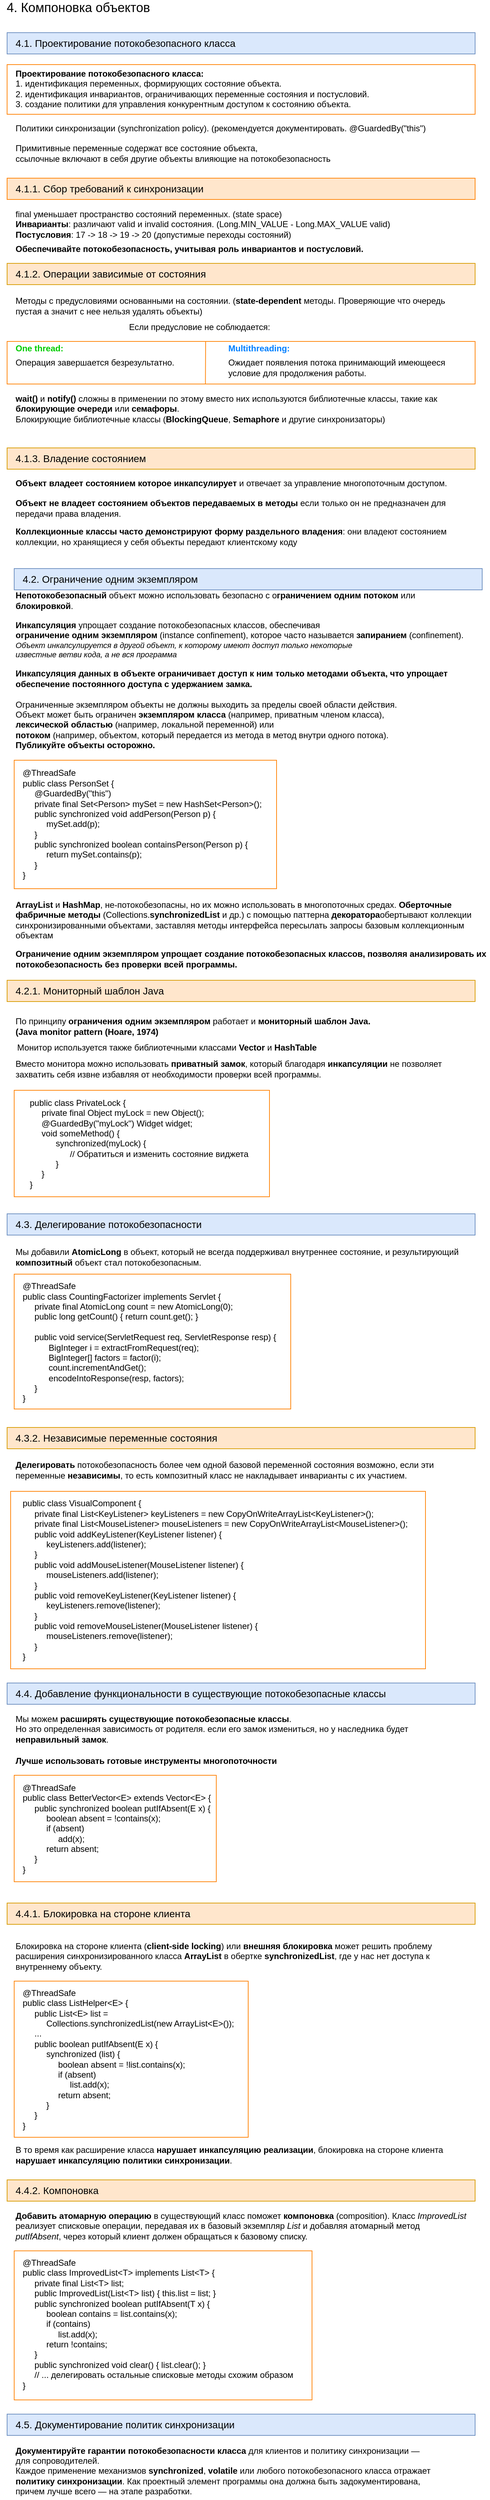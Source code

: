 <mxfile version="14.1.8" type="github">
  <diagram id="dARw1I-tyCDDxnHPdXPz" name="Page-1">
    <mxGraphModel dx="1185" dy="659" grid="1" gridSize="10" guides="1" tooltips="1" connect="1" arrows="1" fold="1" page="1" pageScale="1" pageWidth="827" pageHeight="1169" math="0" shadow="0">
      <root>
        <mxCell id="0" />
        <mxCell id="1" parent="0" />
        <mxCell id="QMmgmNxQZZJa730i63d_-83" value="" style="rounded=0;whiteSpace=wrap;html=1;strokeColor=#FF8000;align=left;" vertex="1" parent="1">
          <mxGeometry x="40" y="3200" width="420" height="210" as="geometry" />
        </mxCell>
        <mxCell id="QMmgmNxQZZJa730i63d_-80" value="" style="rounded=0;whiteSpace=wrap;html=1;strokeColor=#FF8000;align=left;" vertex="1" parent="1">
          <mxGeometry x="40" y="2820" width="330" height="220" as="geometry" />
        </mxCell>
        <mxCell id="QMmgmNxQZZJa730i63d_-78" value="" style="rounded=0;whiteSpace=wrap;html=1;strokeColor=#FF8000;align=left;" vertex="1" parent="1">
          <mxGeometry x="40" y="2530" width="285" height="150" as="geometry" />
        </mxCell>
        <mxCell id="QMmgmNxQZZJa730i63d_-65" value="" style="rounded=0;whiteSpace=wrap;html=1;strokeColor=#FF8000;align=left;" vertex="1" parent="1">
          <mxGeometry x="35" y="2130" width="585" height="250" as="geometry" />
        </mxCell>
        <mxCell id="QMmgmNxQZZJa730i63d_-57" value="" style="rounded=0;whiteSpace=wrap;html=1;strokeColor=#FF8000;align=left;" vertex="1" parent="1">
          <mxGeometry x="40" y="1824" width="390" height="190" as="geometry" />
        </mxCell>
        <mxCell id="QMmgmNxQZZJa730i63d_-49" value="" style="rounded=0;whiteSpace=wrap;html=1;strokeColor=#FF8000;align=left;" vertex="1" parent="1">
          <mxGeometry x="40" y="1565" width="360" height="150" as="geometry" />
        </mxCell>
        <mxCell id="QMmgmNxQZZJa730i63d_-43" value="" style="rounded=0;whiteSpace=wrap;html=1;align=left;fillColor=#ffe6cc;strokeColor=#d79b00;" vertex="1" parent="1">
          <mxGeometry x="30" y="660" width="660" height="30" as="geometry" />
        </mxCell>
        <mxCell id="QMmgmNxQZZJa730i63d_-40" value="" style="rounded=0;whiteSpace=wrap;html=1;strokeColor=#FF8000;align=left;" vertex="1" parent="1">
          <mxGeometry x="40" y="1100" width="370" height="181" as="geometry" />
        </mxCell>
        <mxCell id="QMmgmNxQZZJa730i63d_-33" value="" style="rounded=0;whiteSpace=wrap;html=1;strokeColor=#FF8000;align=left;" vertex="1" parent="1">
          <mxGeometry x="30" y="120" width="660" height="70" as="geometry" />
        </mxCell>
        <mxCell id="QMmgmNxQZZJa730i63d_-26" value="" style="rounded=0;whiteSpace=wrap;html=1;strokeColor=#FF8000;align=left;" vertex="1" parent="1">
          <mxGeometry x="30" y="510" width="660" height="60" as="geometry" />
        </mxCell>
        <mxCell id="QMmgmNxQZZJa730i63d_-16" value="" style="rounded=0;whiteSpace=wrap;html=1;align=left;fillColor=#ffe6cc;strokeColor=#FF8000;" vertex="1" parent="1">
          <mxGeometry x="30" y="280" width="660" height="30" as="geometry" />
        </mxCell>
        <mxCell id="QMmgmNxQZZJa730i63d_-12" value="" style="rounded=0;whiteSpace=wrap;html=1;align=left;fillColor=#ffe6cc;strokeColor=#d79b00;" vertex="1" parent="1">
          <mxGeometry x="30" y="400" width="660" height="30" as="geometry" />
        </mxCell>
        <mxCell id="QMmgmNxQZZJa730i63d_-1" value="&lt;font style=&quot;font-size: 18px&quot;&gt;4. Компоновка объектов&lt;/font&gt;" style="text;html=1;align=center;verticalAlign=middle;resizable=0;points=[];autosize=1;" vertex="1" parent="1">
          <mxGeometry x="20" y="30" width="220" height="20" as="geometry" />
        </mxCell>
        <mxCell id="QMmgmNxQZZJa730i63d_-3" value="&lt;div align=&quot;left&quot;&gt;&lt;b&gt;Проектирование потокобезопасного класса:&lt;/b&gt; &lt;br&gt;&lt;/div&gt;&lt;div align=&quot;left&quot;&gt;1. идентификация переменных, формирующих состояние объекта.&lt;br&gt;&lt;/div&gt;&lt;div align=&quot;left&quot;&gt;&lt;font color=&quot;#FF8000&quot;&gt;&lt;font color=&quot;#000000&quot;&gt;2. идентификация инвариантов, ограничивающих переменные состояния и постусловий.&amp;nbsp;&lt;/font&gt; &lt;/font&gt;&lt;br&gt;&lt;/div&gt;&lt;div align=&quot;left&quot;&gt;3. создание политики для управления конкурентным доступом к состоянию объекта.&lt;br&gt;&lt;/div&gt;" style="text;html=1;align=left;verticalAlign=middle;resizable=0;points=[];autosize=1;" vertex="1" parent="1">
          <mxGeometry x="40" y="124" width="520" height="60" as="geometry" />
        </mxCell>
        <mxCell id="QMmgmNxQZZJa730i63d_-4" value="Политики синхронизации (synchronization policy). (рекомендуется документировать. @GuardedBy(&quot;this&quot;)" style="text;html=1;align=left;verticalAlign=middle;resizable=0;points=[];autosize=1;" vertex="1" parent="1">
          <mxGeometry x="40" y="200" width="600" height="20" as="geometry" />
        </mxCell>
        <mxCell id="QMmgmNxQZZJa730i63d_-5" value="&lt;div&gt;Примитивные переменные содержат все состояние объекта, &lt;br&gt;&lt;/div&gt;&lt;div&gt;ссылочные включают в себя другие объекты влияющие на потокобезопасность&lt;/div&gt;" style="text;html=1;align=left;verticalAlign=middle;resizable=0;points=[];autosize=1;" vertex="1" parent="1">
          <mxGeometry x="40" y="230" width="470" height="30" as="geometry" />
        </mxCell>
        <mxCell id="QMmgmNxQZZJa730i63d_-6" value="&lt;div&gt;final уменьшает пространство состояний переменных. (state space) &lt;br&gt;&lt;/div&gt;&lt;div&gt;&lt;b&gt;Инварианты&lt;/b&gt;: различают valid и invalid состояния. (Long.MIN_VALUE - Long.MAX_VALUE valid)&lt;/div&gt;&lt;div&gt;&lt;b&gt;Постусловия&lt;/b&gt;: 17 -&amp;gt; 18 -&amp;gt; 19 -&amp;gt; 20 (допустимые переходы состояний)&lt;/div&gt;" style="text;html=1;align=left;verticalAlign=middle;resizable=0;points=[];autosize=1;" vertex="1" parent="1">
          <mxGeometry x="40" y="320" width="540" height="50" as="geometry" />
        </mxCell>
        <mxCell id="QMmgmNxQZZJa730i63d_-7" value="&lt;div align=&quot;left&quot;&gt;&lt;b&gt;Обеспечивайте потокобезопасность, учитывая роль инвариантов и постусловий.&lt;/b&gt;&lt;/div&gt;" style="text;html=1;align=left;verticalAlign=middle;resizable=0;points=[];autosize=1;" vertex="1" parent="1">
          <mxGeometry x="40" y="370" width="490" height="20" as="geometry" />
        </mxCell>
        <mxCell id="QMmgmNxQZZJa730i63d_-8" value="" style="rounded=0;whiteSpace=wrap;html=1;align=left;fillColor=#dae8fc;strokeColor=#6c8ebf;" vertex="1" parent="1">
          <mxGeometry x="30" y="75" width="660" height="30" as="geometry" />
        </mxCell>
        <mxCell id="QMmgmNxQZZJa730i63d_-10" value="&lt;font style=&quot;font-size: 14px&quot;&gt;4.1. Проектирование потокобезопасного класса&lt;br&gt;&lt;/font&gt;" style="text;html=1;align=left;verticalAlign=middle;resizable=0;points=[];autosize=1;" vertex="1" parent="1">
          <mxGeometry x="40" y="80" width="330" height="20" as="geometry" />
        </mxCell>
        <mxCell id="QMmgmNxQZZJa730i63d_-11" value="&lt;font style=&quot;font-size: 14px&quot;&gt;4.1.1. Сбор требований к синхронизации&lt;br&gt;&lt;/font&gt;" style="text;html=1;align=left;verticalAlign=middle;resizable=0;points=[];autosize=1;" vertex="1" parent="1">
          <mxGeometry x="40" y="285" width="290" height="20" as="geometry" />
        </mxCell>
        <mxCell id="QMmgmNxQZZJa730i63d_-15" value="&lt;font style=&quot;font-size: 14px&quot;&gt;4.1.2. Операции зависимые от состояния&lt;br&gt;&lt;/font&gt;" style="text;html=1;align=left;verticalAlign=middle;resizable=0;points=[];autosize=1;" vertex="1" parent="1">
          <mxGeometry x="40" y="405" width="290" height="20" as="geometry" />
        </mxCell>
        <mxCell id="QMmgmNxQZZJa730i63d_-17" value="&lt;div align=&quot;left&quot;&gt;Методы с предусловиями основанными на состоянии. (&lt;b&gt;state-dependent&lt;/b&gt; методы. Проверяющие что очередь &lt;br&gt;&lt;/div&gt;&lt;div align=&quot;left&quot;&gt;пустая а значит с нее нельзя удалять объекты) &lt;br&gt;&lt;/div&gt;" style="text;html=1;align=left;verticalAlign=middle;resizable=0;points=[];autosize=1;" vertex="1" parent="1">
          <mxGeometry x="40" y="445" width="630" height="30" as="geometry" />
        </mxCell>
        <mxCell id="QMmgmNxQZZJa730i63d_-18" value="Если предусловие не соблюдается: " style="text;html=1;align=left;verticalAlign=middle;resizable=0;points=[];autosize=1;" vertex="1" parent="1">
          <mxGeometry x="200" y="480" width="220" height="20" as="geometry" />
        </mxCell>
        <mxCell id="QMmgmNxQZZJa730i63d_-19" value="&lt;b&gt;&lt;font color=&quot;#00CC00&quot;&gt;One thread: &lt;/font&gt;&lt;/b&gt;" style="text;html=1;align=left;verticalAlign=middle;resizable=0;points=[];autosize=1;" vertex="1" parent="1">
          <mxGeometry x="40" y="510" width="80" height="20" as="geometry" />
        </mxCell>
        <mxCell id="QMmgmNxQZZJa730i63d_-20" value="&lt;b&gt;&lt;font color=&quot;#007FFF&quot;&gt;Multithreading: &lt;/font&gt;&lt;/b&gt;" style="text;html=1;align=left;verticalAlign=middle;resizable=0;points=[];autosize=1;" vertex="1" parent="1">
          <mxGeometry x="340" y="510" width="100" height="20" as="geometry" />
        </mxCell>
        <mxCell id="QMmgmNxQZZJa730i63d_-21" value="Операция завершается безрезультатно." style="text;html=1;align=left;verticalAlign=middle;resizable=0;points=[];autosize=1;" vertex="1" parent="1">
          <mxGeometry x="40" y="530" width="250" height="20" as="geometry" />
        </mxCell>
        <mxCell id="QMmgmNxQZZJa730i63d_-22" value="&lt;div&gt;Ожидает появления потока принимающий имеющееся &lt;br&gt;&lt;/div&gt;&lt;div&gt;условие для продолжения работы.&lt;br&gt;&lt;/div&gt;" style="text;html=1;align=left;verticalAlign=middle;resizable=0;points=[];autosize=1;" vertex="1" parent="1">
          <mxGeometry x="340" y="532" width="330" height="30" as="geometry" />
        </mxCell>
        <mxCell id="QMmgmNxQZZJa730i63d_-23" value="&lt;div align=&quot;left&quot;&gt;&lt;b&gt;wait()&lt;/b&gt; и &lt;b&gt;notify()&lt;/b&gt; сложны в применении по этому вместо них используются библиотечные классы, такие как &lt;br&gt;&lt;/div&gt;&lt;div align=&quot;left&quot;&gt;&lt;b&gt;блокирующие очереди&lt;/b&gt; или &lt;b&gt;семафоры&lt;/b&gt;. &lt;br&gt;&lt;/div&gt;&lt;div align=&quot;left&quot;&gt;Блокирующие библиотечные классы (&lt;b&gt;BlockingQueue&lt;/b&gt;, &lt;b&gt;Semaphore &lt;/b&gt;и другие синхронизаторы) &lt;/div&gt;" style="text;html=1;align=left;verticalAlign=middle;resizable=0;points=[];autosize=1;" vertex="1" parent="1">
          <mxGeometry x="40" y="580" width="620" height="50" as="geometry" />
        </mxCell>
        <mxCell id="QMmgmNxQZZJa730i63d_-27" value="" style="endArrow=none;html=1;fillColor=#ffe6cc;strokeColor=#FF8000;" edge="1" parent="1">
          <mxGeometry width="50" height="50" relative="1" as="geometry">
            <mxPoint x="309.66" y="570" as="sourcePoint" />
            <mxPoint x="310" y="510" as="targetPoint" />
          </mxGeometry>
        </mxCell>
        <mxCell id="QMmgmNxQZZJa730i63d_-28" value="&lt;div align=&quot;left&quot;&gt;&lt;b&gt;Объект владеет состоянием которое инкапсулирует&lt;/b&gt; и отвечает за управление многопоточным доступом.&lt;br&gt;&lt;/div&gt;" style="text;html=1;align=left;verticalAlign=middle;resizable=0;points=[];autosize=1;" vertex="1" parent="1">
          <mxGeometry x="40" y="700" width="620" height="20" as="geometry" />
        </mxCell>
        <mxCell id="QMmgmNxQZZJa730i63d_-29" value="&lt;div&gt;&lt;b&gt;Объект не владеет состоянием объектов передаваемых в методы&lt;/b&gt; если только он не предназначен для&lt;/div&gt;&lt;div&gt;передачи права владения.&lt;br&gt;&lt;/div&gt;" style="text;html=1;align=left;verticalAlign=middle;resizable=0;points=[];autosize=1;" vertex="1" parent="1">
          <mxGeometry x="40" y="730" width="620" height="30" as="geometry" />
        </mxCell>
        <mxCell id="QMmgmNxQZZJa730i63d_-30" value="&lt;div&gt;&lt;b&gt;Коллекционные классы часто демонстрируют форму раздельного владения&lt;/b&gt;: они владеют состоянием &lt;br&gt;&lt;/div&gt;&lt;div&gt;коллекции, но хранящиеся у себя объекты передают клиентскому коду&lt;/div&gt;" style="text;html=1;align=left;verticalAlign=middle;resizable=0;points=[];autosize=1;" vertex="1" parent="1">
          <mxGeometry x="40" y="770" width="620" height="30" as="geometry" />
        </mxCell>
        <mxCell id="QMmgmNxQZZJa730i63d_-34" value="&lt;div&gt;&lt;b&gt;Непотокобезопасный &lt;/b&gt;объект можно использовать безопасно с о&lt;b&gt;граничением одним потоком&lt;/b&gt; или &lt;br&gt;&lt;/div&gt;&lt;div&gt;&lt;b&gt;блокировкой&lt;/b&gt;. &lt;/div&gt;" style="text;html=1;align=left;verticalAlign=middle;resizable=0;points=[];autosize=1;" vertex="1" parent="1">
          <mxGeometry x="40" y="860" width="580" height="30" as="geometry" />
        </mxCell>
        <mxCell id="QMmgmNxQZZJa730i63d_-36" value="&lt;div&gt;&lt;b&gt;Инкапсуляция &lt;/b&gt;упрощает создание потокобезопасных классов, обеспечивая &lt;br&gt;&lt;/div&gt;&lt;div&gt;&lt;b&gt;ограничение одним экземпляром&lt;/b&gt; (instance confinement), которое часто называется &lt;b&gt;запиранием &lt;/b&gt;(confinement).&lt;/div&gt;&lt;div style=&quot;font-size: 11px&quot;&gt;&lt;font style=&quot;font-size: 11px&quot;&gt;&lt;i&gt;Объект инкапсулируется в другой объект, к которому имеют доступ только некоторые &lt;br&gt;&lt;/i&gt;&lt;/font&gt;&lt;/div&gt;&lt;div style=&quot;font-size: 11px&quot;&gt;&lt;font style=&quot;font-size: 11px&quot;&gt;&lt;i&gt;известные ветви кода, а не вся программа&lt;/i&gt;&lt;/font&gt;&lt;br&gt;&lt;/div&gt;" style="text;html=1;align=left;verticalAlign=middle;resizable=0;points=[];autosize=1;" vertex="1" parent="1">
          <mxGeometry x="40" y="900" width="650" height="60" as="geometry" />
        </mxCell>
        <mxCell id="QMmgmNxQZZJa730i63d_-37" value="&lt;div&gt;&lt;b&gt;Инкапсуляция данных в объекте ограничивает доступ к ним только методами объекта, что упрощает &lt;br&gt;&lt;/b&gt;&lt;/div&gt;&lt;div&gt;&lt;b&gt;обеспечение постоянного доступа с удержанием замка.&lt;/b&gt;&lt;/div&gt;" style="text;html=1;align=left;verticalAlign=middle;resizable=0;points=[];autosize=1;" vertex="1" parent="1">
          <mxGeometry x="40" y="970" width="610" height="30" as="geometry" />
        </mxCell>
        <mxCell id="QMmgmNxQZZJa730i63d_-38" value="&lt;div align=&quot;left&quot;&gt;Ограниченные экземпляром объекты не должны выходить за пределы своей области действия. &lt;br&gt;&lt;/div&gt;&lt;div align=&quot;left&quot;&gt;Объект может быть ограничен &lt;b&gt;экземпляром класса &lt;/b&gt;(например, приватным членом класса), &lt;br&gt;&lt;/div&gt;&lt;div align=&quot;left&quot;&gt;&lt;b&gt;лексической областью&lt;/b&gt; (например, локальной переменной) или &lt;br&gt;&lt;/div&gt;&lt;div align=&quot;left&quot;&gt;&lt;b&gt;потоком &lt;/b&gt;(например, объектом, который передается из метода в метод внутри одного потока). &lt;br&gt;&lt;/div&gt;&lt;div align=&quot;left&quot;&gt;&lt;b&gt;Публикуйте объекты осторожно.&lt;/b&gt;&lt;/div&gt;" style="text;html=1;align=left;verticalAlign=middle;resizable=0;points=[];autosize=1;" vertex="1" parent="1">
          <mxGeometry x="40" y="1010" width="570" height="80" as="geometry" />
        </mxCell>
        <mxCell id="QMmgmNxQZZJa730i63d_-39" value="&lt;div align=&quot;left&quot;&gt;@ThreadSafe&lt;br&gt;public class PersonSet {&lt;br&gt;&amp;nbsp;&amp;nbsp;&amp;nbsp;&amp;nbsp; @GuardedBy(&quot;this&quot;)&lt;br&gt;&amp;nbsp;&amp;nbsp;&amp;nbsp;&amp;nbsp; private final Set&amp;lt;Person&amp;gt; mySet = new HashSet&amp;lt;Person&amp;gt;();&lt;br&gt;&amp;nbsp;&amp;nbsp;&amp;nbsp;&amp;nbsp; public synchronized void addPerson(Person p) {&lt;br&gt;&amp;nbsp;&amp;nbsp;&amp;nbsp;&amp;nbsp;&amp;nbsp;&amp;nbsp;&amp;nbsp;&amp;nbsp;&amp;nbsp; mySet.add(p);&lt;br&gt;&amp;nbsp;&amp;nbsp;&amp;nbsp;&amp;nbsp; }&lt;br&gt;&amp;nbsp;&amp;nbsp;&amp;nbsp;&amp;nbsp; public synchronized boolean containsPerson(Person p) {&lt;br&gt;&amp;nbsp;&amp;nbsp;&amp;nbsp;&amp;nbsp;&amp;nbsp;&amp;nbsp;&amp;nbsp;&amp;nbsp;&amp;nbsp; return mySet.contains(p);&lt;br&gt;&amp;nbsp;&amp;nbsp;&amp;nbsp;&amp;nbsp; }&lt;br&gt;}&lt;/div&gt;" style="text;html=1;align=left;verticalAlign=middle;resizable=0;points=[];autosize=1;" vertex="1" parent="1">
          <mxGeometry x="50" y="1110" width="360" height="160" as="geometry" />
        </mxCell>
        <mxCell id="QMmgmNxQZZJa730i63d_-41" value="&lt;div align=&quot;left&quot;&gt;&lt;b&gt;ArrayList &lt;/b&gt;и &lt;b&gt;HashMap&lt;/b&gt;, не-потокобезопасны, но их можно использовать в многопоточных средах. &lt;b&gt;Оберточные &lt;br&gt;&lt;/b&gt;&lt;/div&gt;&lt;div align=&quot;left&quot;&gt;&lt;b&gt;фабричные методы&lt;/b&gt; (Collections.&lt;b&gt;synchronizedList &lt;/b&gt;и др.) с помощью паттерна &lt;b&gt;декоратора&lt;/b&gt;обертывают коллекции &lt;br&gt;&lt;/div&gt;&lt;div align=&quot;left&quot;&gt;синхронизированными объектами, заставляя методы интерфейса пересылать запросы базовым коллекционным &lt;br&gt;&lt;/div&gt;&lt;div align=&quot;left&quot;&gt;объектам&lt;/div&gt;" style="text;html=1;align=left;verticalAlign=middle;resizable=0;points=[];autosize=1;" vertex="1" parent="1">
          <mxGeometry x="40" y="1295" width="670" height="60" as="geometry" />
        </mxCell>
        <mxCell id="QMmgmNxQZZJa730i63d_-42" value="&lt;div align=&quot;left&quot;&gt;&lt;b&gt;Ограничение одним экземпляром упрощает создание потокобезопасных классов, позволяя анализировать их &lt;br&gt;&lt;/b&gt;&lt;/div&gt;&lt;div align=&quot;left&quot;&gt;&lt;b&gt;потокобезопасность без проверки всей программы.&lt;/b&gt;&lt;/div&gt;" style="text;html=1;align=left;verticalAlign=middle;resizable=0;points=[];autosize=1;" vertex="1" parent="1">
          <mxGeometry x="40" y="1365" width="670" height="30" as="geometry" />
        </mxCell>
        <mxCell id="QMmgmNxQZZJa730i63d_-44" value="&lt;font style=&quot;font-size: 14px&quot;&gt;4.1.3. Владение состоянием&lt;br&gt;&lt;/font&gt;" style="text;html=1;align=left;verticalAlign=middle;resizable=0;points=[];autosize=1;" vertex="1" parent="1">
          <mxGeometry x="40" y="665" width="200" height="20" as="geometry" />
        </mxCell>
        <mxCell id="QMmgmNxQZZJa730i63d_-45" value="&lt;div align=&quot;left&quot;&gt;По принципу &lt;b&gt;ограничения одним экземпляром&lt;/b&gt; работает и &lt;b&gt;мониторный шаблон Java. &lt;br&gt;&lt;/b&gt;&lt;/div&gt;&lt;div align=&quot;left&quot;&gt;&lt;b&gt;(Java monitor pattern (Hoare, 1974)&lt;/b&gt;&lt;/div&gt;" style="text;html=1;align=left;verticalAlign=middle;resizable=0;points=[];autosize=1;" vertex="1" parent="1">
          <mxGeometry x="40" y="1460" width="510" height="30" as="geometry" />
        </mxCell>
        <mxCell id="QMmgmNxQZZJa730i63d_-46" value="Монитор используется также библиотечными классами &lt;b&gt;Vector &lt;/b&gt;и &lt;b&gt;HashTable&lt;/b&gt;" style="text;html=1;align=center;verticalAlign=middle;resizable=0;points=[];autosize=1;" vertex="1" parent="1">
          <mxGeometry x="30" y="1495" width="450" height="20" as="geometry" />
        </mxCell>
        <mxCell id="QMmgmNxQZZJa730i63d_-47" value="&lt;div align=&quot;left&quot;&gt;Вместо монитора можно использовать &lt;b&gt;приватный замок&lt;/b&gt;, который благодаря &lt;b&gt;инкапсуляции &lt;/b&gt;не позволяет &lt;br&gt;&lt;/div&gt;&lt;div align=&quot;left&quot;&gt;захватить себя извне избавляя от необходимости проверки всей программы. &lt;br&gt;&lt;/div&gt;" style="text;html=1;align=left;verticalAlign=middle;resizable=0;points=[];autosize=1;" vertex="1" parent="1">
          <mxGeometry x="40" y="1520" width="630" height="30" as="geometry" />
        </mxCell>
        <mxCell id="QMmgmNxQZZJa730i63d_-48" value="&lt;div align=&quot;left&quot;&gt;public class PrivateLock {&lt;br&gt;&amp;nbsp;&amp;nbsp;&amp;nbsp;&amp;nbsp; private final Object myLock = new Object();&lt;br&gt;&amp;nbsp;&amp;nbsp;&amp;nbsp;&amp;nbsp; @GuardedBy(&quot;myLock&quot;) Widget widget;&lt;br&gt;&amp;nbsp;&amp;nbsp;&amp;nbsp;&amp;nbsp; void someMethod() {&lt;br&gt;&amp;nbsp;&amp;nbsp;&amp;nbsp;&amp;nbsp;&amp;nbsp;&amp;nbsp;&amp;nbsp;&amp;nbsp;&amp;nbsp;&amp;nbsp; synchronized(myLock) {&lt;br&gt;&amp;nbsp;&amp;nbsp;&amp;nbsp;&amp;nbsp;&amp;nbsp;&amp;nbsp;&amp;nbsp;&amp;nbsp;&amp;nbsp;&amp;nbsp;&amp;nbsp;&amp;nbsp;&amp;nbsp;&amp;nbsp;&amp;nbsp;&amp;nbsp; // Обратиться и изменить состояние виджета&lt;br&gt;&amp;nbsp;&amp;nbsp;&amp;nbsp;&amp;nbsp;&amp;nbsp;&amp;nbsp;&amp;nbsp;&amp;nbsp;&amp;nbsp;&amp;nbsp; }&lt;br&gt;&amp;nbsp;&amp;nbsp;&amp;nbsp;&amp;nbsp; }&lt;br&gt;}&lt;/div&gt;" style="text;html=1;align=left;verticalAlign=middle;resizable=0;points=[];autosize=1;" vertex="1" parent="1">
          <mxGeometry x="60" y="1575" width="320" height="130" as="geometry" />
        </mxCell>
        <mxCell id="QMmgmNxQZZJa730i63d_-53" value="" style="group" vertex="1" connectable="0" parent="1">
          <mxGeometry x="40" y="830" width="660" height="30" as="geometry" />
        </mxCell>
        <mxCell id="QMmgmNxQZZJa730i63d_-54" value="" style="rounded=0;whiteSpace=wrap;html=1;align=left;fillColor=#dae8fc;strokeColor=#6c8ebf;" vertex="1" parent="QMmgmNxQZZJa730i63d_-53">
          <mxGeometry width="660" height="30" as="geometry" />
        </mxCell>
        <mxCell id="QMmgmNxQZZJa730i63d_-55" value="&lt;font style=&quot;font-size: 14px&quot;&gt;4.2. Ограничение одним экземпляром&lt;br&gt;&lt;/font&gt;" style="text;html=1;align=left;verticalAlign=middle;resizable=0;points=[];autosize=1;" vertex="1" parent="QMmgmNxQZZJa730i63d_-53">
          <mxGeometry x="10" y="5" width="270" height="20" as="geometry" />
        </mxCell>
        <mxCell id="QMmgmNxQZZJa730i63d_-56" value="&lt;div align=&quot;left&quot;&gt;@ThreadSafe&lt;br&gt;public class CountingFactorizer implements Servlet {&lt;br&gt;&amp;nbsp;&amp;nbsp;&amp;nbsp;&amp;nbsp; private final AtomicLong count = new AtomicLong(0);&lt;br&gt;&amp;nbsp;&amp;nbsp;&amp;nbsp;&amp;nbsp; public long getCount() { return count.get(); }&lt;br&gt;&amp;nbsp;&amp;nbsp;&amp;nbsp;&amp;nbsp; &lt;br&gt;&lt;/div&gt;&lt;div align=&quot;left&quot;&gt;&amp;nbsp;&amp;nbsp;&amp;nbsp;&amp;nbsp; public void service(ServletRequest req, ServletResponse resp) {&lt;br&gt;&amp;nbsp;&amp;nbsp;&amp;nbsp;&amp;nbsp;&amp;nbsp;&amp;nbsp;&amp;nbsp;&amp;nbsp;&amp;nbsp;&amp;nbsp; BigInteger i = extractFromRequest(req);&lt;br&gt;&amp;nbsp;&amp;nbsp;&amp;nbsp;&amp;nbsp;&amp;nbsp;&amp;nbsp;&amp;nbsp;&amp;nbsp;&amp;nbsp;&amp;nbsp; BigInteger[] factors = factor(i);&lt;br&gt;&amp;nbsp;&amp;nbsp;&amp;nbsp;&amp;nbsp;&amp;nbsp;&amp;nbsp;&amp;nbsp;&amp;nbsp;&amp;nbsp;&amp;nbsp; count.incrementAndGet();&lt;br&gt;&amp;nbsp;&amp;nbsp;&amp;nbsp;&amp;nbsp;&amp;nbsp;&amp;nbsp;&amp;nbsp;&amp;nbsp;&amp;nbsp;&amp;nbsp; encodeIntoResponse(resp, factors);&lt;br&gt;&amp;nbsp;&amp;nbsp;&amp;nbsp;&amp;nbsp; }&lt;br&gt;}&lt;/div&gt;" style="text;html=1;align=left;verticalAlign=middle;resizable=0;points=[];autosize=1;" vertex="1" parent="1">
          <mxGeometry x="50" y="1835" width="380" height="170" as="geometry" />
        </mxCell>
        <mxCell id="QMmgmNxQZZJa730i63d_-58" value="&lt;div align=&quot;left&quot;&gt;Мы добавили &lt;b&gt;AtomicLong &lt;/b&gt;в объект, который не всегда поддерживал внутреннее состояние, и результирующий &lt;br&gt;&lt;/div&gt;&lt;div align=&quot;left&quot;&gt;&lt;b&gt;композитный &lt;/b&gt;объект стал потокобезопасным.&lt;/div&gt;" style="text;html=1;align=left;verticalAlign=middle;resizable=0;points=[];autosize=1;" vertex="1" parent="1">
          <mxGeometry x="40" y="1785" width="640" height="30" as="geometry" />
        </mxCell>
        <mxCell id="QMmgmNxQZZJa730i63d_-59" value="" style="group" vertex="1" connectable="0" parent="1">
          <mxGeometry x="30" y="1410" width="660" height="30" as="geometry" />
        </mxCell>
        <mxCell id="QMmgmNxQZZJa730i63d_-24" value="" style="rounded=0;whiteSpace=wrap;html=1;align=left;fillColor=#ffe6cc;strokeColor=#d79b00;" vertex="1" parent="QMmgmNxQZZJa730i63d_-59">
          <mxGeometry width="660" height="30" as="geometry" />
        </mxCell>
        <mxCell id="QMmgmNxQZZJa730i63d_-25" value="&lt;font style=&quot;font-size: 14px&quot;&gt;4.2.1. Мониторный шаблон Java&lt;br&gt;&lt;/font&gt;" style="text;html=1;align=left;verticalAlign=middle;resizable=0;points=[];autosize=1;" vertex="1" parent="QMmgmNxQZZJa730i63d_-59">
          <mxGeometry x="10" y="5" width="230" height="20" as="geometry" />
        </mxCell>
        <mxCell id="QMmgmNxQZZJa730i63d_-63" value="&lt;div align=&quot;left&quot;&gt;&lt;b&gt;Делегировать &lt;/b&gt;потокобезопасность более чем одной базовой переменной состояния возможно, если эти &lt;br&gt;&lt;/div&gt;&lt;div align=&quot;left&quot;&gt;переменные &lt;b&gt;независимы&lt;/b&gt;, то есть композитный класс не накладывает инварианты с их участием.&lt;/div&gt;" style="text;html=1;align=left;verticalAlign=middle;resizable=0;points=[];autosize=1;" vertex="1" parent="1">
          <mxGeometry x="40" y="2085" width="620" height="30" as="geometry" />
        </mxCell>
        <mxCell id="QMmgmNxQZZJa730i63d_-64" value="&lt;div align=&quot;left&quot;&gt;public class VisualComponent {&lt;br&gt;&amp;nbsp;&amp;nbsp;&amp;nbsp;&amp;nbsp; private final List&amp;lt;KeyListener&amp;gt; keyListeners = new CopyOnWriteArrayList&amp;lt;KeyListener&amp;gt;();&lt;br&gt;&amp;nbsp;&amp;nbsp;&amp;nbsp;&amp;nbsp; private final List&amp;lt;MouseListener&amp;gt; mouseListeners = new CopyOnWriteArrayList&amp;lt;MouseListener&amp;gt;();&lt;/div&gt;&lt;div align=&quot;left&quot;&gt;&amp;nbsp;&amp;nbsp;&amp;nbsp;&amp;nbsp; public void addKeyListener(KeyListener listener) {&lt;br&gt;&amp;nbsp;&amp;nbsp;&amp;nbsp;&amp;nbsp;&amp;nbsp;&amp;nbsp;&amp;nbsp;&amp;nbsp;&amp;nbsp; keyListeners.add(listener);&lt;br&gt;&amp;nbsp;&amp;nbsp;&amp;nbsp;&amp;nbsp; }&lt;br&gt;&amp;nbsp;&amp;nbsp;&amp;nbsp;&amp;nbsp; public void addMouseListener(MouseListener listener) {&lt;br&gt;&amp;nbsp;&amp;nbsp;&amp;nbsp;&amp;nbsp; &amp;nbsp;&amp;nbsp;&amp;nbsp;&amp;nbsp; mouseListeners.add(listener);&lt;br&gt;&amp;nbsp;&amp;nbsp;&amp;nbsp;&amp;nbsp; }&lt;br&gt;&amp;nbsp;&amp;nbsp;&amp;nbsp;&amp;nbsp; public void removeKeyListener(KeyListener listener) {&lt;br&gt;&amp;nbsp;&amp;nbsp;&amp;nbsp;&amp;nbsp; &amp;nbsp;&amp;nbsp;&amp;nbsp;&amp;nbsp; keyListeners.remove(listener);&lt;br&gt;&amp;nbsp;&amp;nbsp;&amp;nbsp;&amp;nbsp; }&lt;br&gt;&amp;nbsp;&amp;nbsp;&amp;nbsp;&amp;nbsp; public void removeMouseListener(MouseListener listener) {&lt;br&gt;&amp;nbsp;&amp;nbsp;&amp;nbsp;&amp;nbsp; &amp;nbsp;&amp;nbsp;&amp;nbsp;&amp;nbsp; mouseListeners.remove(listener);&lt;br&gt;&amp;nbsp;&amp;nbsp;&amp;nbsp;&amp;nbsp; }&lt;br&gt;}&lt;br&gt;&lt;/div&gt;" style="text;html=1;align=left;verticalAlign=middle;resizable=0;points=[];autosize=1;" vertex="1" parent="1">
          <mxGeometry x="50" y="2140" width="570" height="230" as="geometry" />
        </mxCell>
        <mxCell id="QMmgmNxQZZJa730i63d_-66" value="" style="group" vertex="1" connectable="0" parent="1">
          <mxGeometry x="30" y="1739" width="660" height="30" as="geometry" />
        </mxCell>
        <mxCell id="QMmgmNxQZZJa730i63d_-31" value="" style="rounded=0;whiteSpace=wrap;html=1;align=left;fillColor=#dae8fc;strokeColor=#6c8ebf;" vertex="1" parent="QMmgmNxQZZJa730i63d_-66">
          <mxGeometry width="660" height="30" as="geometry" />
        </mxCell>
        <mxCell id="QMmgmNxQZZJa730i63d_-32" value="&lt;font style=&quot;font-size: 14px&quot;&gt;4.3. Делегирование потокобезопасности&lt;br&gt;&lt;/font&gt;" style="text;html=1;align=left;verticalAlign=middle;resizable=0;points=[];autosize=1;" vertex="1" parent="QMmgmNxQZZJa730i63d_-66">
          <mxGeometry x="10" y="5" width="280" height="20" as="geometry" />
        </mxCell>
        <mxCell id="QMmgmNxQZZJa730i63d_-67" value="" style="group" vertex="1" connectable="0" parent="1">
          <mxGeometry x="30" y="2400" width="660" height="30" as="geometry" />
        </mxCell>
        <mxCell id="QMmgmNxQZZJa730i63d_-68" value="" style="rounded=0;whiteSpace=wrap;html=1;align=left;fillColor=#dae8fc;strokeColor=#6c8ebf;" vertex="1" parent="QMmgmNxQZZJa730i63d_-67">
          <mxGeometry width="660" height="30" as="geometry" />
        </mxCell>
        <mxCell id="QMmgmNxQZZJa730i63d_-69" value="&lt;font style=&quot;font-size: 14px&quot;&gt;4.4. Добавление функциональности в существующие потокобезопасные классы&lt;br&gt;&lt;/font&gt;" style="text;html=1;align=left;verticalAlign=middle;resizable=0;points=[];autosize=1;" vertex="1" parent="QMmgmNxQZZJa730i63d_-67">
          <mxGeometry x="10" y="5" width="550" height="20" as="geometry" />
        </mxCell>
        <mxCell id="QMmgmNxQZZJa730i63d_-70" value="&lt;div align=&quot;left&quot;&gt;Мы можем &lt;b&gt;расширять существующие потокобезопасные классы&lt;/b&gt;. &lt;br&gt;&lt;/div&gt;&lt;div align=&quot;left&quot;&gt;Но это определенная зависимость от родителя. если его замок измениться, но у наследника будет &lt;br&gt;&lt;/div&gt;&lt;div align=&quot;left&quot;&gt;&lt;b&gt;неправильный замок&lt;/b&gt;. &lt;/div&gt;" style="text;html=1;align=left;verticalAlign=middle;resizable=0;points=[];autosize=1;" vertex="1" parent="1">
          <mxGeometry x="40" y="2440" width="580" height="50" as="geometry" />
        </mxCell>
        <mxCell id="QMmgmNxQZZJa730i63d_-71" value="&lt;div align=&quot;left&quot;&gt;&lt;b&gt;Лучше использовать готовые инструменты многопоточности&lt;/b&gt;&lt;/div&gt;" style="text;html=1;align=left;verticalAlign=middle;resizable=0;points=[];autosize=1;" vertex="1" parent="1">
          <mxGeometry x="40" y="2500" width="370" height="20" as="geometry" />
        </mxCell>
        <mxCell id="QMmgmNxQZZJa730i63d_-72" value="" style="group" vertex="1" connectable="0" parent="1">
          <mxGeometry x="30" y="2040" width="660" height="30" as="geometry" />
        </mxCell>
        <mxCell id="QMmgmNxQZZJa730i63d_-61" value="" style="rounded=0;whiteSpace=wrap;html=1;align=left;fillColor=#ffe6cc;strokeColor=#d79b00;" vertex="1" parent="QMmgmNxQZZJa730i63d_-72">
          <mxGeometry width="660" height="30" as="geometry" />
        </mxCell>
        <mxCell id="QMmgmNxQZZJa730i63d_-62" value="&lt;font style=&quot;font-size: 14px&quot;&gt;4.3.2. Независимые переменные состояния&lt;br&gt;&lt;/font&gt;" style="text;html=1;align=left;verticalAlign=middle;resizable=0;points=[];autosize=1;" vertex="1" parent="QMmgmNxQZZJa730i63d_-72">
          <mxGeometry x="10" y="5" width="310" height="20" as="geometry" />
        </mxCell>
        <mxCell id="QMmgmNxQZZJa730i63d_-73" value="" style="group" vertex="1" connectable="0" parent="1">
          <mxGeometry x="30" y="2710" width="660" height="30" as="geometry" />
        </mxCell>
        <mxCell id="QMmgmNxQZZJa730i63d_-74" value="" style="rounded=0;whiteSpace=wrap;html=1;align=left;fillColor=#ffe6cc;strokeColor=#d79b00;" vertex="1" parent="QMmgmNxQZZJa730i63d_-73">
          <mxGeometry width="660" height="30" as="geometry" />
        </mxCell>
        <mxCell id="QMmgmNxQZZJa730i63d_-75" value="&lt;font style=&quot;font-size: 14px&quot;&gt;4.4.1. Блокировка на стороне клиента&lt;br&gt;&lt;/font&gt;" style="text;html=1;align=left;verticalAlign=middle;resizable=0;points=[];autosize=1;" vertex="1" parent="QMmgmNxQZZJa730i63d_-73">
          <mxGeometry x="10" y="5" width="270" height="20" as="geometry" />
        </mxCell>
        <mxCell id="QMmgmNxQZZJa730i63d_-76" value="&lt;div align=&quot;left&quot;&gt;Блокировка на стороне клиента (&lt;b&gt;client-side locking&lt;/b&gt;) или &lt;b&gt;внешняя блокировка&lt;/b&gt; может решить проблему &lt;br&gt;&lt;/div&gt;&lt;div align=&quot;left&quot;&gt;расширения синхронизированного класса &lt;b&gt;ArrayList &lt;/b&gt;в обертке &lt;b&gt;synchronizedList&lt;/b&gt;, где у нас нет доступа к &lt;br&gt;&lt;/div&gt;&lt;div align=&quot;left&quot;&gt;внутреннему объекту. &lt;br&gt;&lt;/div&gt;" style="text;html=1;align=left;verticalAlign=middle;resizable=0;points=[];autosize=1;" vertex="1" parent="1">
          <mxGeometry x="40" y="2760" width="610" height="50" as="geometry" />
        </mxCell>
        <mxCell id="QMmgmNxQZZJa730i63d_-77" value="&lt;div align=&quot;left&quot;&gt;@ThreadSafe&lt;br&gt;public class BetterVector&amp;lt;E&amp;gt; extends Vector&amp;lt;E&amp;gt; {&lt;br&gt;&amp;nbsp;&amp;nbsp;&amp;nbsp;&amp;nbsp; public synchronized boolean putIfAbsent(E x) {&lt;br&gt;&amp;nbsp;&amp;nbsp;&amp;nbsp;&amp;nbsp; &amp;nbsp;&amp;nbsp;&amp;nbsp;&amp;nbsp; boolean absent = !contains(x);&lt;br&gt;&amp;nbsp;&amp;nbsp;&amp;nbsp;&amp;nbsp; &amp;nbsp;&amp;nbsp;&amp;nbsp;&amp;nbsp; if (absent)&lt;br&gt;&amp;nbsp;&amp;nbsp;&amp;nbsp;&amp;nbsp; &amp;nbsp;&amp;nbsp;&amp;nbsp;&amp;nbsp; &amp;nbsp;&amp;nbsp;&amp;nbsp;&amp;nbsp; add(x);&lt;br&gt;&amp;nbsp;&amp;nbsp;&amp;nbsp;&amp;nbsp; &amp;nbsp;&amp;nbsp;&amp;nbsp;&amp;nbsp; return absent;&lt;br&gt;&amp;nbsp;&amp;nbsp;&amp;nbsp;&amp;nbsp; }&lt;br&gt;}&lt;/div&gt;" style="text;html=1;align=left;verticalAlign=middle;resizable=0;points=[];autosize=1;" vertex="1" parent="1">
          <mxGeometry x="50" y="2540" width="280" height="130" as="geometry" />
        </mxCell>
        <mxCell id="QMmgmNxQZZJa730i63d_-79" value="&lt;div align=&quot;left&quot;&gt;@ThreadSafe&lt;br&gt;public class ListHelper&amp;lt;E&amp;gt; {&lt;br&gt;&amp;nbsp;&amp;nbsp;&amp;nbsp;&amp;nbsp; public List&amp;lt;E&amp;gt; list =&lt;br&gt;&amp;nbsp;&amp;nbsp;&amp;nbsp;&amp;nbsp; &amp;nbsp;&amp;nbsp;&amp;nbsp;&amp;nbsp; Collections.synchronizedList(new ArrayList&amp;lt;E&amp;gt;());&lt;br&gt;&amp;nbsp;&amp;nbsp;&amp;nbsp;&amp;nbsp; ...&lt;br&gt;&amp;nbsp;&amp;nbsp;&amp;nbsp;&amp;nbsp; public boolean putIfAbsent(E x) {&lt;br&gt;&amp;nbsp;&amp;nbsp;&amp;nbsp;&amp;nbsp; &amp;nbsp;&amp;nbsp;&amp;nbsp;&amp;nbsp; synchronized (list) {&lt;br&gt;&amp;nbsp;&amp;nbsp;&amp;nbsp;&amp;nbsp; &amp;nbsp;&amp;nbsp;&amp;nbsp;&amp;nbsp; &amp;nbsp;&amp;nbsp;&amp;nbsp;&amp;nbsp; boolean absent = !list.contains(x);&lt;br&gt;&amp;nbsp;&amp;nbsp;&amp;nbsp;&amp;nbsp; &amp;nbsp;&amp;nbsp;&amp;nbsp;&amp;nbsp; &amp;nbsp;&amp;nbsp;&amp;nbsp;&amp;nbsp; if (absent)&lt;br&gt;&amp;nbsp;&amp;nbsp;&amp;nbsp;&amp;nbsp; &amp;nbsp;&amp;nbsp;&amp;nbsp;&amp;nbsp; &amp;nbsp;&amp;nbsp;&amp;nbsp;&amp;nbsp; &amp;nbsp;&amp;nbsp;&amp;nbsp;&amp;nbsp; list.add(x);&lt;br&gt;&amp;nbsp;&amp;nbsp;&amp;nbsp;&amp;nbsp; &amp;nbsp;&amp;nbsp;&amp;nbsp;&amp;nbsp; &amp;nbsp;&amp;nbsp;&amp;nbsp;&amp;nbsp; return absent;&lt;br&gt;&amp;nbsp;&amp;nbsp;&amp;nbsp;&amp;nbsp; &amp;nbsp;&amp;nbsp;&amp;nbsp;&amp;nbsp; }&lt;br&gt;&amp;nbsp;&amp;nbsp;&amp;nbsp;&amp;nbsp; }&lt;br&gt;}&lt;/div&gt;" style="text;html=1;align=left;verticalAlign=middle;resizable=0;points=[];autosize=1;" vertex="1" parent="1">
          <mxGeometry x="50" y="2830" width="320" height="200" as="geometry" />
        </mxCell>
        <mxCell id="QMmgmNxQZZJa730i63d_-81" value="&lt;div align=&quot;left&quot;&gt;В то время как расширение класса&lt;b&gt; нарушает инкапсуляцию реализации&lt;/b&gt;, блокировка на стороне клиента &lt;br&gt;&lt;/div&gt;&lt;div align=&quot;left&quot;&gt;&lt;b&gt;нарушает инкапсуляцию политики синхронизации&lt;/b&gt;.&lt;/div&gt;" style="text;html=1;align=left;verticalAlign=middle;resizable=0;points=[];autosize=1;" vertex="1" parent="1">
          <mxGeometry x="40" y="3050" width="620" height="30" as="geometry" />
        </mxCell>
        <mxCell id="QMmgmNxQZZJa730i63d_-82" value="&lt;div align=&quot;left&quot;&gt;@ThreadSafe&lt;/div&gt;&lt;div align=&quot;left&quot;&gt;public class ImprovedList&amp;lt;T&amp;gt; implements List&amp;lt;T&amp;gt; {&lt;br&gt;&amp;nbsp;&amp;nbsp;&amp;nbsp;&amp;nbsp; private final List&amp;lt;T&amp;gt; list;&lt;/div&gt;&lt;div align=&quot;left&quot;&gt;&amp;nbsp;&amp;nbsp;&amp;nbsp;&amp;nbsp; public ImprovedList(List&amp;lt;T&amp;gt; list) { this.list = list; }&lt;br&gt;&amp;nbsp;&amp;nbsp;&amp;nbsp;&amp;nbsp; public synchronized boolean putIfAbsent(T x) {&lt;br&gt;&amp;nbsp;&amp;nbsp;&amp;nbsp;&amp;nbsp; &amp;nbsp;&amp;nbsp;&amp;nbsp;&amp;nbsp; boolean contains = list.contains(x);&lt;br&gt;&amp;nbsp;&amp;nbsp;&amp;nbsp;&amp;nbsp; &amp;nbsp;&amp;nbsp;&amp;nbsp;&amp;nbsp; if (contains)&lt;br&gt;&amp;nbsp;&amp;nbsp;&amp;nbsp;&amp;nbsp; &amp;nbsp;&amp;nbsp;&amp;nbsp;&amp;nbsp; &amp;nbsp;&amp;nbsp;&amp;nbsp;&amp;nbsp; list.add(x);&lt;br&gt;&amp;nbsp;&amp;nbsp;&amp;nbsp;&amp;nbsp; &amp;nbsp;&amp;nbsp;&amp;nbsp;&amp;nbsp; return !contains;&lt;br&gt;&amp;nbsp;&amp;nbsp;&amp;nbsp;&amp;nbsp; }&lt;br&gt;&amp;nbsp;&amp;nbsp;&amp;nbsp;&amp;nbsp; public synchronized void clear() { list.clear(); }&lt;br&gt;&amp;nbsp;&amp;nbsp;&amp;nbsp;&amp;nbsp; // ... делегировать остальные списковые методы схожим образом&lt;br&gt;}&lt;br&gt;&lt;/div&gt;" style="text;html=1;align=left;verticalAlign=middle;resizable=0;points=[];autosize=1;" vertex="1" parent="1">
          <mxGeometry x="50" y="3208" width="400" height="190" as="geometry" />
        </mxCell>
        <mxCell id="QMmgmNxQZZJa730i63d_-84" value="" style="group" vertex="1" connectable="0" parent="1">
          <mxGeometry x="30" y="3100" width="660" height="30" as="geometry" />
        </mxCell>
        <mxCell id="QMmgmNxQZZJa730i63d_-85" value="" style="rounded=0;whiteSpace=wrap;html=1;align=left;fillColor=#ffe6cc;strokeColor=#d79b00;" vertex="1" parent="QMmgmNxQZZJa730i63d_-84">
          <mxGeometry width="660" height="30" as="geometry" />
        </mxCell>
        <mxCell id="QMmgmNxQZZJa730i63d_-86" value="&lt;font style=&quot;font-size: 14px&quot;&gt;4.4.2. Компоновка&lt;br&gt;&lt;/font&gt;" style="text;html=1;align=left;verticalAlign=middle;resizable=0;points=[];autosize=1;" vertex="1" parent="QMmgmNxQZZJa730i63d_-84">
          <mxGeometry x="10" y="5" width="130" height="20" as="geometry" />
        </mxCell>
        <mxCell id="QMmgmNxQZZJa730i63d_-87" value="&lt;div align=&quot;left&quot;&gt;&lt;b&gt;Добавить атомарную операцию&lt;/b&gt; в существующий класс поможет &lt;b&gt;компоновка &lt;/b&gt;(composition). Класс &lt;i&gt;ImprovedList &lt;/i&gt;&lt;br&gt;&lt;/div&gt;&lt;div align=&quot;left&quot;&gt;реализует списковые операции, передавая их в базовый экземпляр &lt;i&gt;List &lt;/i&gt;и добавляя атомарный метод &lt;br&gt;&lt;/div&gt;&lt;div align=&quot;left&quot;&gt;&lt;i&gt;putIfAbsent&lt;/i&gt;, через который клиент должен обращаться к базовому списку.&lt;/div&gt;" style="text;html=1;align=left;verticalAlign=middle;resizable=0;points=[];autosize=1;" vertex="1" parent="1">
          <mxGeometry x="40" y="3140" width="650" height="50" as="geometry" />
        </mxCell>
        <mxCell id="QMmgmNxQZZJa730i63d_-88" value="" style="group" vertex="1" connectable="0" parent="1">
          <mxGeometry x="30" y="3430" width="660" height="30" as="geometry" />
        </mxCell>
        <mxCell id="QMmgmNxQZZJa730i63d_-89" value="" style="rounded=0;whiteSpace=wrap;html=1;align=left;fillColor=#dae8fc;strokeColor=#6c8ebf;" vertex="1" parent="QMmgmNxQZZJa730i63d_-88">
          <mxGeometry width="660" height="30" as="geometry" />
        </mxCell>
        <mxCell id="QMmgmNxQZZJa730i63d_-90" value="&lt;font style=&quot;font-size: 14px&quot;&gt;4.5. Документирование политик синхронизации&lt;font style=&quot;font-size: 14px&quot;&gt;&lt;br&gt;&lt;/font&gt;&lt;/font&gt;" style="text;html=1;align=left;verticalAlign=middle;resizable=0;points=[];autosize=1;" vertex="1" parent="QMmgmNxQZZJa730i63d_-88">
          <mxGeometry x="10" y="5" width="330" height="20" as="geometry" />
        </mxCell>
        <mxCell id="QMmgmNxQZZJa730i63d_-91" value="&lt;div align=&quot;left&quot;&gt;&lt;b&gt;Документируйте гарантии потокобезопасности класса&lt;/b&gt; для клиентов и политику синхронизации — &lt;br&gt;&lt;/div&gt;&lt;div align=&quot;left&quot;&gt;для сопроводителей.&lt;/div&gt;&lt;div align=&quot;left&quot;&gt;Каждое применение механизмов &lt;b&gt;synchronized&lt;/b&gt;, &lt;b&gt;volatile &lt;/b&gt;или любого потокобезопасного класса отражает &lt;br&gt;&lt;/div&gt;&lt;div align=&quot;left&quot;&gt;&lt;b&gt;политику синхронизации&lt;/b&gt;. Как проектный элемент программы она должна быть задокументирована, &lt;br&gt;&lt;/div&gt;&lt;div align=&quot;left&quot;&gt;причем лучше всего — на этапе разработки.&lt;br&gt;&lt;/div&gt;" style="text;html=1;align=left;verticalAlign=middle;resizable=0;points=[];autosize=1;" vertex="1" parent="1">
          <mxGeometry x="40" y="3470" width="610" height="80" as="geometry" />
        </mxCell>
      </root>
    </mxGraphModel>
  </diagram>
</mxfile>
